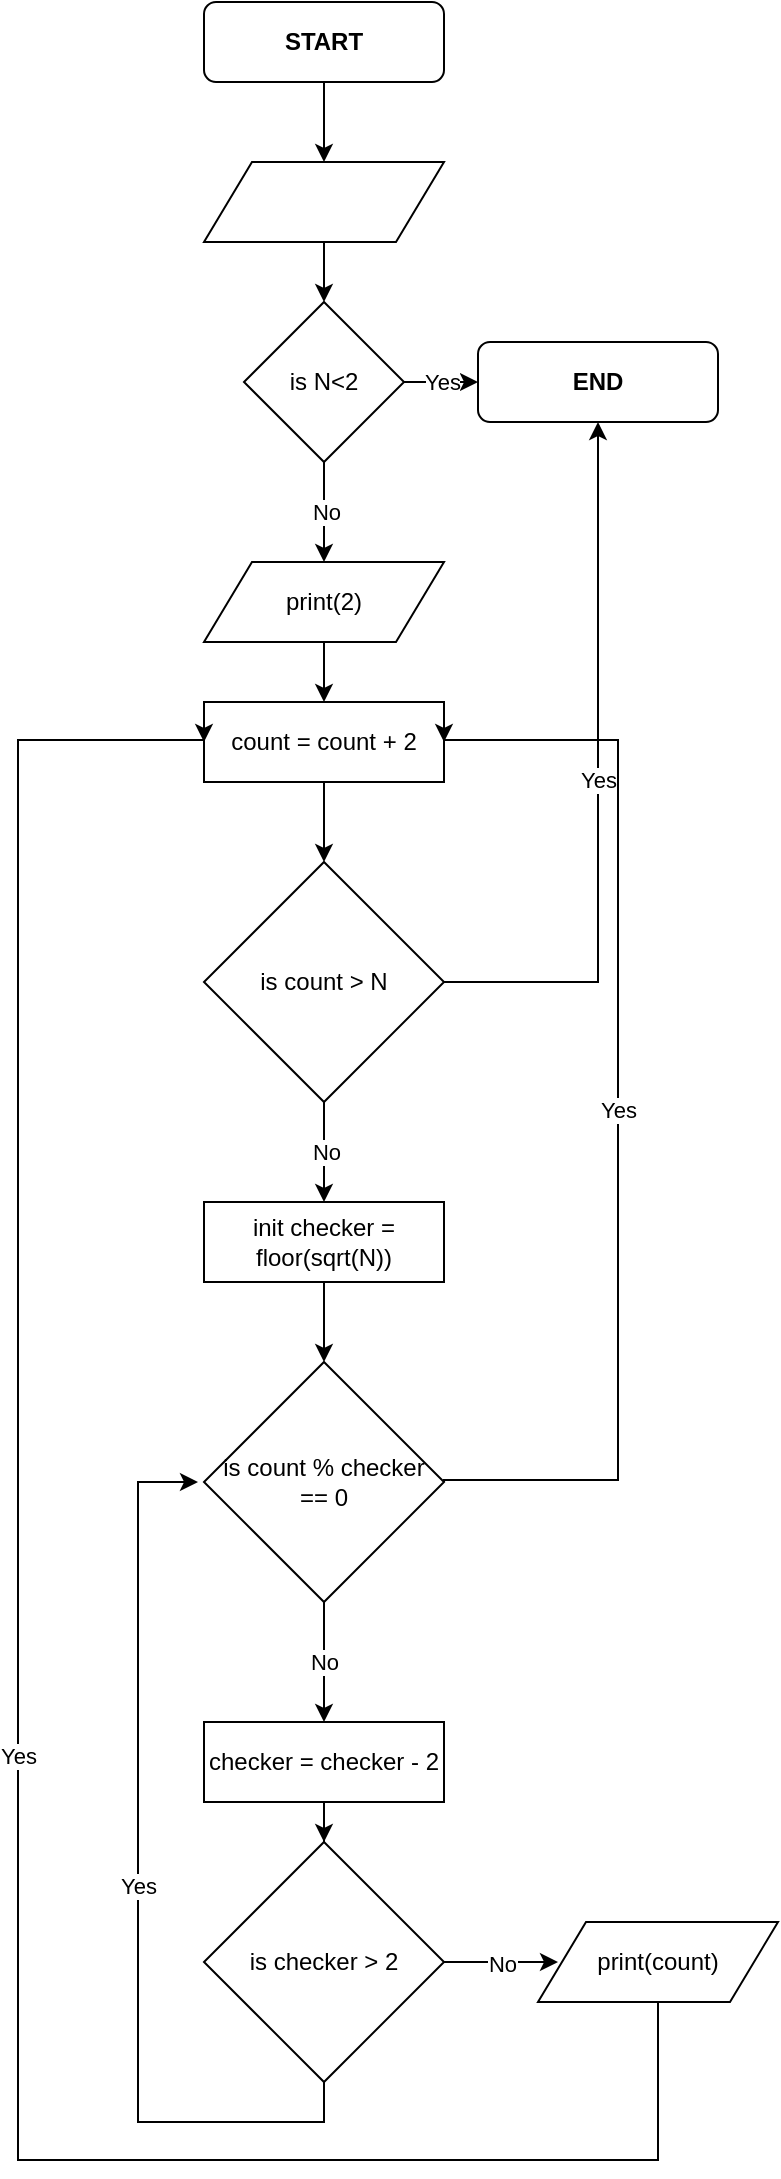 <mxfile version="12.1.0" type="device" pages="1"><diagram id="doHMVp5YR_TvmUYKAkOy" name="Page-1"><mxGraphModel dx="2440" dy="2575" grid="1" gridSize="10" guides="1" tooltips="1" connect="1" arrows="1" fold="1" page="1" pageScale="1" pageWidth="827" pageHeight="1169" math="0" shadow="0"><root><mxCell id="0"/><mxCell id="1" parent="0"/><mxCell id="Y-yXIcQzLMOO_e3OURBC-2" style="edgeStyle=orthogonalEdgeStyle;rounded=0;orthogonalLoop=1;jettySize=auto;html=1;exitX=0.5;exitY=1;exitDx=0;exitDy=0;" parent="1" source="Y-yXIcQzLMOO_e3OURBC-1" edge="1"><mxGeometry relative="1" as="geometry"><mxPoint x="413" y="-1080" as="targetPoint"/></mxGeometry></mxCell><mxCell id="Y-yXIcQzLMOO_e3OURBC-1" value="START" style="rounded=1;whiteSpace=wrap;html=1;fontStyle=1" parent="1" vertex="1"><mxGeometry x="353" y="-1160" width="120" height="40" as="geometry"/></mxCell><mxCell id="Y-yXIcQzLMOO_e3OURBC-5" style="edgeStyle=orthogonalEdgeStyle;rounded=0;orthogonalLoop=1;jettySize=auto;html=1;exitX=0.5;exitY=1;exitDx=0;exitDy=0;" parent="1" source="Y-yXIcQzLMOO_e3OURBC-3" target="Y-yXIcQzLMOO_e3OURBC-6" edge="1"><mxGeometry relative="1" as="geometry"><mxPoint x="413" y="-1000" as="targetPoint"/></mxGeometry></mxCell><mxCell id="Y-yXIcQzLMOO_e3OURBC-3" value="" style="shape=parallelogram;perimeter=parallelogramPerimeter;whiteSpace=wrap;html=1;" parent="1" vertex="1"><mxGeometry x="353" y="-1080" width="120" height="40" as="geometry"/></mxCell><mxCell id="Y-yXIcQzLMOO_e3OURBC-9" value="No" style="edgeStyle=orthogonalEdgeStyle;rounded=0;orthogonalLoop=1;jettySize=auto;html=1;exitX=0.5;exitY=1;exitDx=0;exitDy=0;" parent="1" source="Y-yXIcQzLMOO_e3OURBC-6" edge="1"><mxGeometry relative="1" as="geometry"><mxPoint x="413" y="-880" as="targetPoint"/></mxGeometry></mxCell><mxCell id="Y-yXIcQzLMOO_e3OURBC-39" value="Yes" style="edgeStyle=orthogonalEdgeStyle;rounded=0;orthogonalLoop=1;jettySize=auto;html=1;exitX=1;exitY=0.5;exitDx=0;exitDy=0;entryX=0;entryY=0.5;entryDx=0;entryDy=0;" parent="1" source="Y-yXIcQzLMOO_e3OURBC-6" target="Y-yXIcQzLMOO_e3OURBC-36" edge="1"><mxGeometry relative="1" as="geometry"/></mxCell><mxCell id="Y-yXIcQzLMOO_e3OURBC-6" value="is N&amp;lt;2" style="rhombus;whiteSpace=wrap;html=1;" parent="1" vertex="1"><mxGeometry x="373" y="-1010" width="80" height="80" as="geometry"/></mxCell><mxCell id="Y-yXIcQzLMOO_e3OURBC-7" style="edgeStyle=orthogonalEdgeStyle;rounded=0;orthogonalLoop=1;jettySize=auto;html=1;exitX=0.5;exitY=1;exitDx=0;exitDy=0;" parent="1" source="Y-yXIcQzLMOO_e3OURBC-6" target="Y-yXIcQzLMOO_e3OURBC-6" edge="1"><mxGeometry relative="1" as="geometry"/></mxCell><mxCell id="Y-yXIcQzLMOO_e3OURBC-11" style="edgeStyle=orthogonalEdgeStyle;rounded=0;orthogonalLoop=1;jettySize=auto;html=1;exitX=0.5;exitY=1;exitDx=0;exitDy=0;" parent="1" source="Y-yXIcQzLMOO_e3OURBC-10" edge="1"><mxGeometry relative="1" as="geometry"><mxPoint x="413" y="-810" as="targetPoint"/></mxGeometry></mxCell><mxCell id="Y-yXIcQzLMOO_e3OURBC-10" value="print(2)" style="shape=parallelogram;perimeter=parallelogramPerimeter;whiteSpace=wrap;html=1;" parent="1" vertex="1"><mxGeometry x="353" y="-880" width="120" height="40" as="geometry"/></mxCell><mxCell id="Y-yXIcQzLMOO_e3OURBC-13" style="edgeStyle=orthogonalEdgeStyle;rounded=0;orthogonalLoop=1;jettySize=auto;html=1;exitX=0.5;exitY=1;exitDx=0;exitDy=0;" parent="1" source="Y-yXIcQzLMOO_e3OURBC-12" target="Y-yXIcQzLMOO_e3OURBC-14" edge="1"><mxGeometry relative="1" as="geometry"><mxPoint x="413" y="-730" as="targetPoint"/></mxGeometry></mxCell><mxCell id="Y-yXIcQzLMOO_e3OURBC-12" value="count = count + 2" style="rounded=0;whiteSpace=wrap;html=1;" parent="1" vertex="1"><mxGeometry x="353" y="-810" width="120" height="40" as="geometry"/></mxCell><mxCell id="Y-yXIcQzLMOO_e3OURBC-16" value="No" style="edgeStyle=orthogonalEdgeStyle;rounded=0;orthogonalLoop=1;jettySize=auto;html=1;exitX=0.5;exitY=1;exitDx=0;exitDy=0;" parent="1" source="Y-yXIcQzLMOO_e3OURBC-14" edge="1"><mxGeometry relative="1" as="geometry"><mxPoint x="413" y="-560" as="targetPoint"/></mxGeometry></mxCell><mxCell id="Y-yXIcQzLMOO_e3OURBC-40" value="Yes" style="edgeStyle=orthogonalEdgeStyle;rounded=0;orthogonalLoop=1;jettySize=auto;html=1;exitX=1;exitY=0.5;exitDx=0;exitDy=0;entryX=0.5;entryY=1;entryDx=0;entryDy=0;" parent="1" source="Y-yXIcQzLMOO_e3OURBC-14" target="Y-yXIcQzLMOO_e3OURBC-36" edge="1"><mxGeometry relative="1" as="geometry"/></mxCell><mxCell id="Y-yXIcQzLMOO_e3OURBC-14" value="is count &amp;gt; N" style="rhombus;whiteSpace=wrap;html=1;" parent="1" vertex="1"><mxGeometry x="353" y="-730" width="120" height="120" as="geometry"/></mxCell><mxCell id="Y-yXIcQzLMOO_e3OURBC-18" style="edgeStyle=orthogonalEdgeStyle;rounded=0;orthogonalLoop=1;jettySize=auto;html=1;exitX=0.5;exitY=1;exitDx=0;exitDy=0;" parent="1" source="Y-yXIcQzLMOO_e3OURBC-17" edge="1"><mxGeometry relative="1" as="geometry"><mxPoint x="413" y="-480" as="targetPoint"/></mxGeometry></mxCell><mxCell id="Y-yXIcQzLMOO_e3OURBC-17" value="init checker = floor(sqrt(N))" style="rounded=0;whiteSpace=wrap;html=1;" parent="1" vertex="1"><mxGeometry x="353" y="-560" width="120" height="40" as="geometry"/></mxCell><mxCell id="Y-yXIcQzLMOO_e3OURBC-20" value="Yes" style="edgeStyle=orthogonalEdgeStyle;rounded=0;orthogonalLoop=1;jettySize=auto;html=1;exitX=1;exitY=0.5;exitDx=0;exitDy=0;entryX=1;entryY=0.5;entryDx=0;entryDy=0;" parent="1" source="Y-yXIcQzLMOO_e3OURBC-19" target="Y-yXIcQzLMOO_e3OURBC-12" edge="1"><mxGeometry relative="1" as="geometry"><mxPoint x="570" y="-420" as="targetPoint"/><Array as="points"><mxPoint x="560" y="-421"/><mxPoint x="560" y="-791"/></Array></mxGeometry></mxCell><mxCell id="Y-yXIcQzLMOO_e3OURBC-21" value="No" style="edgeStyle=orthogonalEdgeStyle;rounded=0;orthogonalLoop=1;jettySize=auto;html=1;exitX=0.5;exitY=1;exitDx=0;exitDy=0;entryX=0.5;entryY=0;entryDx=0;entryDy=0;entryPerimeter=0;" parent="1" source="Y-yXIcQzLMOO_e3OURBC-19" target="Y-yXIcQzLMOO_e3OURBC-22" edge="1"><mxGeometry relative="1" as="geometry"><mxPoint x="413" y="-310" as="targetPoint"/></mxGeometry></mxCell><mxCell id="Y-yXIcQzLMOO_e3OURBC-19" value="is count % checker == 0" style="rhombus;whiteSpace=wrap;html=1;" parent="1" vertex="1"><mxGeometry x="353" y="-480" width="120" height="120" as="geometry"/></mxCell><mxCell id="Y-yXIcQzLMOO_e3OURBC-24" style="edgeStyle=orthogonalEdgeStyle;rounded=0;orthogonalLoop=1;jettySize=auto;html=1;exitX=0.5;exitY=1;exitDx=0;exitDy=0;" parent="1" source="Y-yXIcQzLMOO_e3OURBC-22" target="Y-yXIcQzLMOO_e3OURBC-25" edge="1"><mxGeometry relative="1" as="geometry"><mxPoint x="413" y="-220" as="targetPoint"/></mxGeometry></mxCell><mxCell id="Y-yXIcQzLMOO_e3OURBC-22" value="checker = checker - 2" style="rounded=0;whiteSpace=wrap;html=1;" parent="1" vertex="1"><mxGeometry x="353" y="-300" width="120" height="40" as="geometry"/></mxCell><mxCell id="Y-yXIcQzLMOO_e3OURBC-26" value="Yes" style="edgeStyle=orthogonalEdgeStyle;rounded=0;orthogonalLoop=1;jettySize=auto;html=1;exitX=0.5;exitY=1;exitDx=0;exitDy=0;" parent="1" source="Y-yXIcQzLMOO_e3OURBC-25" edge="1"><mxGeometry relative="1" as="geometry"><mxPoint x="350" y="-420" as="targetPoint"/><Array as="points"><mxPoint x="413" y="-100"/><mxPoint x="320" y="-100"/><mxPoint x="320" y="-420"/></Array></mxGeometry></mxCell><mxCell id="Y-yXIcQzLMOO_e3OURBC-28" value="No" style="edgeStyle=orthogonalEdgeStyle;rounded=0;orthogonalLoop=1;jettySize=auto;html=1;exitX=1;exitY=0.5;exitDx=0;exitDy=0;" parent="1" source="Y-yXIcQzLMOO_e3OURBC-25" edge="1"><mxGeometry relative="1" as="geometry"><mxPoint x="530" y="-180" as="targetPoint"/></mxGeometry></mxCell><mxCell id="Y-yXIcQzLMOO_e3OURBC-25" value="is checker &amp;gt; 2" style="rhombus;whiteSpace=wrap;html=1;" parent="1" vertex="1"><mxGeometry x="353" y="-240" width="120" height="120" as="geometry"/></mxCell><mxCell id="Y-yXIcQzLMOO_e3OURBC-34" value="Yes" style="edgeStyle=orthogonalEdgeStyle;rounded=0;orthogonalLoop=1;jettySize=auto;html=1;exitX=0.5;exitY=1;exitDx=0;exitDy=0;entryX=0;entryY=0.5;entryDx=0;entryDy=0;" parent="1" source="Y-yXIcQzLMOO_e3OURBC-29" target="Y-yXIcQzLMOO_e3OURBC-12" edge="1"><mxGeometry relative="1" as="geometry"><mxPoint x="280" y="-610" as="targetPoint"/><Array as="points"><mxPoint x="580" y="-81"/><mxPoint x="260" y="-81"/><mxPoint x="260" y="-791"/></Array></mxGeometry></mxCell><mxCell id="Y-yXIcQzLMOO_e3OURBC-29" value="print(count)" style="shape=parallelogram;perimeter=parallelogramPerimeter;whiteSpace=wrap;html=1;" parent="1" vertex="1"><mxGeometry x="520" y="-200" width="120" height="40" as="geometry"/></mxCell><mxCell id="Y-yXIcQzLMOO_e3OURBC-36" value="END" style="rounded=1;whiteSpace=wrap;html=1;fontStyle=1" parent="1" vertex="1"><mxGeometry x="490" y="-990" width="120" height="40" as="geometry"/></mxCell></root></mxGraphModel></diagram></mxfile>